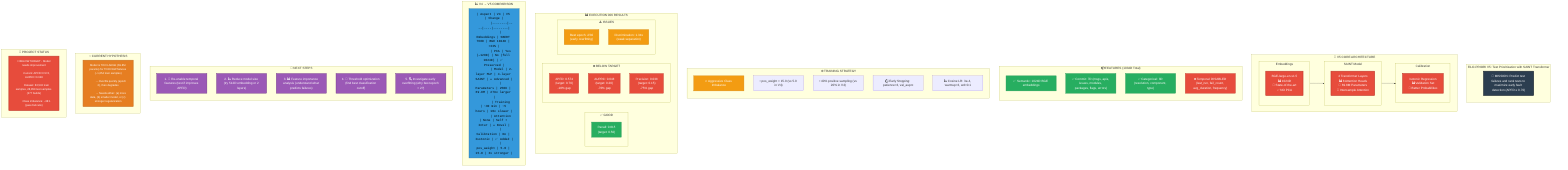 graph TB
    subgraph HEADER["FILO-PRIORI V5: Test Prioritization with SAINT Transformer"]
        Mission["🎯 MISSION: Predict test failures and rank tests to maximize early fault detection (APFD ≥ 0.70)"]
        style Mission fill:#2c3e50,stroke:#1a252f,stroke-width:3px,color:#fff,font-size:16px
    end

    subgraph V5_CORE["🌟 V5 CORE ARCHITECTURE"]
        direction LR

        subgraph EMBED["Embeddings"]
            E1["BGE-large-en-v1.5<br/>📊 1024D<br/>🚀 State-of-the-art<br/>✅ NO PCA"]
            style E1 fill:#e74c3c,stroke:#c0392b,stroke-width:3px,color:#fff
        end

        subgraph SAINT["SAINT Model"]
            S1["4 Transformer Layers<br/>📊 8 Attention Heads<br/>🧠 69.8M Parameters<br/>🌟 Intersample Attention"]
            style S1 fill:#e74c3c,stroke:#c0392b,stroke-width:3px,color:#fff
        end

        subgraph CALIB["Calibration"]
            C1["Isotonic Regression<br/>📊 Validation Set<br/>🎯 Better Probabilities"]
            style C1 fill:#e74c3c,stroke:#c0392b,stroke-width:3px,color:#fff
        end

        EMBED --> SAINT --> CALIB
    end

    subgraph FEATURES_BOX["📦 FEATURES (1034D Total)"]
        direction TB

        Feat1["✅ Semantic: 1024D BGE embeddings"]
        Feat2["✅ Commit: 7D (msgs, apis, issues, modules, packages, flags, errors)"]
        Feat3["✅ Categorical: 3D (resolution, component, type)"]
        Feat4["❌ Temporal: DISABLED (last_run, fail_count, avg_duration, frequency)"]

        style Feat1 fill:#27ae60,stroke:#229954,stroke-width:2px,color:#fff
        style Feat2 fill:#27ae60,stroke:#229954,stroke-width:2px,color:#fff
        style Feat3 fill:#27ae60,stroke:#229954,stroke-width:2px,color:#fff
        style Feat4 fill:#e74c3c,stroke:#c0392b,stroke-width:2px,color:#fff
    end

    subgraph TRAINING_BOX["⚙️ TRAINING STRATEGY"]
        direction TB

        Train1["🔥 Aggressive Class Imbalance"]
        Train2["   • pos_weight = 15.0 (vs 5.0 in V4)"]
        Train3["   • 40% positive sampling (vs 20% in V4)"]
        Train4["⏱️ Early Stopping: patience=3, val_auprc"]
        Train5["📉 Cosine LR: 3e-4, warmup=3, wd=0.1"]

        style Train1 fill:#f39c12,stroke:#d68910,stroke-width:2px,color:#fff
    end

    subgraph RESULTS_BOX["📊 EXECUTION 006 RESULTS"]
        direction LR

        subgraph GOOD["✅ GOOD"]
            G1["Recall: 0.815<br/>(target: 0.50)"]
            style G1 fill:#27ae60,stroke:#229954,stroke-width:2px,color:#fff
        end

        subgraph BAD["❌ BELOW TARGET"]
            B1["APFD: 0.574<br/>(target: 0.70)<br/>-18% gap"]
            B2["AUPRC: 0.048<br/>(target: 0.20)<br/>-76% gap"]
            B3["Precision: 0.038<br/>(target: 0.15)<br/>-75% gap"]

            style B1 fill:#e74c3c,stroke:#c0392b,stroke-width:2px,color:#fff
            style B2 fill:#e74c3c,stroke:#c0392b,stroke-width:2px,color:#fff
            style B3 fill:#e74c3c,stroke:#c0392b,stroke-width:2px,color:#fff
        end

        subgraph WARNING["⚠️ ISSUES"]
            W1["Best epoch: 2/30<br/>(early overfitting)"]
            W2["Discrimination: 1.34x<br/>(weak separation)"]

            style W1 fill:#f39c12,stroke:#d68910,stroke-width:2px,color:#fff
            style W2 fill:#f39c12,stroke:#d68910,stroke-width:2px,color:#fff
        end
    end

    subgraph VS_V4["📈 V4 → V5 COMPARISON"]
        direction TB

        Comp["
        | Aspect | V4 | V5 | Change |
        |--------|----|----|--------|
        | Embeddings | SBERT 768D | BGE 1024D | +33% |
        | PCA | Yes (→128D) | No (full 1024D) | ✅ Preserved |
        | Model | 2-layer MLP | 4-layer SAINT | 🚀 Advanced |
        | Parameters | 250K | 69.8M | 279x larger |
        | Training | ~30 min | ~5 hours | 10x slower |
        | Attention | None | Self + Inter | 🌟 Novel |
        | Calibration | No | Isotonic | ✅ Added |
        | pos_weight | 5.0 | 15.0 | 3x stronger |
        "]

        style Comp fill:#3498db,stroke:#2874a6,stroke-width:2px,color:#000,font-family:monospace
    end

    subgraph NEXT_STEPS["🔮 NEXT STEPS"]
        direction TB

        Step1["1. 🔄 Re-enable temporal features (test if improves APFD)"]
        Step2["2. 📉 Reduce model size (try 512D embedding or 2 layers)"]
        Step3["3. 📊 Feature importance analysis (understand what predicts failures)"]
        Step4["4. 🎯 Threshold optimization (find best classification cutoff)"]
        Step5["5. 🔍 Investigate early overfitting (why best epoch = 2?)"]

        style Step1 fill:#9b59b6,stroke:#6c3483,stroke-width:2px,color:#fff
        style Step2 fill:#9b59b6,stroke:#6c3483,stroke-width:2px,color:#fff
        style Step3 fill:#9b59b6,stroke:#6c3483,stroke-width:2px,color:#fff
        style Step4 fill:#9b59b6,stroke:#6c3483,stroke-width:2px,color:#fff
        style Step5 fill:#9b59b6,stroke:#6c3483,stroke-width:2px,color:#fff
    end

    subgraph HYPOTHESIS["💡 CURRENT HYPOTHESIS"]
        Hyp["Model is TOO LARGE (69.8M params) for TOO FEW failures (~1,654 train samples)<br/>
        → Overfits quickly (epoch 2), then degrades<br/>
        → Needs either: (a) more data, (b) smaller model, or (c) stronger regularization"]

        style Hyp fill:#e67e22,stroke:#ca6f1e,stroke-width:3px,color:#fff,font-size:14px
    end

    subgraph STATUS["🚦 PROJECT STATUS"]
        Stat["🔴 BELOW TARGET - Model needs improvement<br/>
        Current: APFD=0.574, AUPRC=0.048<br/>
        Dataset: 63,532 train samples, 28,859 test samples (277 builds)<br/>
        Class imbalance: ~38:1 (pass:fail ratio)"]

        style Stat fill:#e74c3c,stroke:#c0392b,stroke-width:3px,color:#fff,font-size:14px
    end
